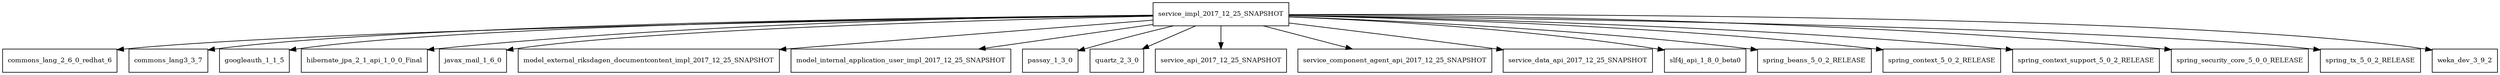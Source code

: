 digraph service_impl_2017_12_25_SNAPSHOT_dependencies {
  node [shape = box, fontsize=10.0];
  service_impl_2017_12_25_SNAPSHOT -> commons_lang_2_6_0_redhat_6;
  service_impl_2017_12_25_SNAPSHOT -> commons_lang3_3_7;
  service_impl_2017_12_25_SNAPSHOT -> googleauth_1_1_5;
  service_impl_2017_12_25_SNAPSHOT -> hibernate_jpa_2_1_api_1_0_0_Final;
  service_impl_2017_12_25_SNAPSHOT -> javax_mail_1_6_0;
  service_impl_2017_12_25_SNAPSHOT -> model_external_riksdagen_documentcontent_impl_2017_12_25_SNAPSHOT;
  service_impl_2017_12_25_SNAPSHOT -> model_internal_application_user_impl_2017_12_25_SNAPSHOT;
  service_impl_2017_12_25_SNAPSHOT -> passay_1_3_0;
  service_impl_2017_12_25_SNAPSHOT -> quartz_2_3_0;
  service_impl_2017_12_25_SNAPSHOT -> service_api_2017_12_25_SNAPSHOT;
  service_impl_2017_12_25_SNAPSHOT -> service_component_agent_api_2017_12_25_SNAPSHOT;
  service_impl_2017_12_25_SNAPSHOT -> service_data_api_2017_12_25_SNAPSHOT;
  service_impl_2017_12_25_SNAPSHOT -> slf4j_api_1_8_0_beta0;
  service_impl_2017_12_25_SNAPSHOT -> spring_beans_5_0_2_RELEASE;
  service_impl_2017_12_25_SNAPSHOT -> spring_context_5_0_2_RELEASE;
  service_impl_2017_12_25_SNAPSHOT -> spring_context_support_5_0_2_RELEASE;
  service_impl_2017_12_25_SNAPSHOT -> spring_security_core_5_0_0_RELEASE;
  service_impl_2017_12_25_SNAPSHOT -> spring_tx_5_0_2_RELEASE;
  service_impl_2017_12_25_SNAPSHOT -> weka_dev_3_9_2;
}
